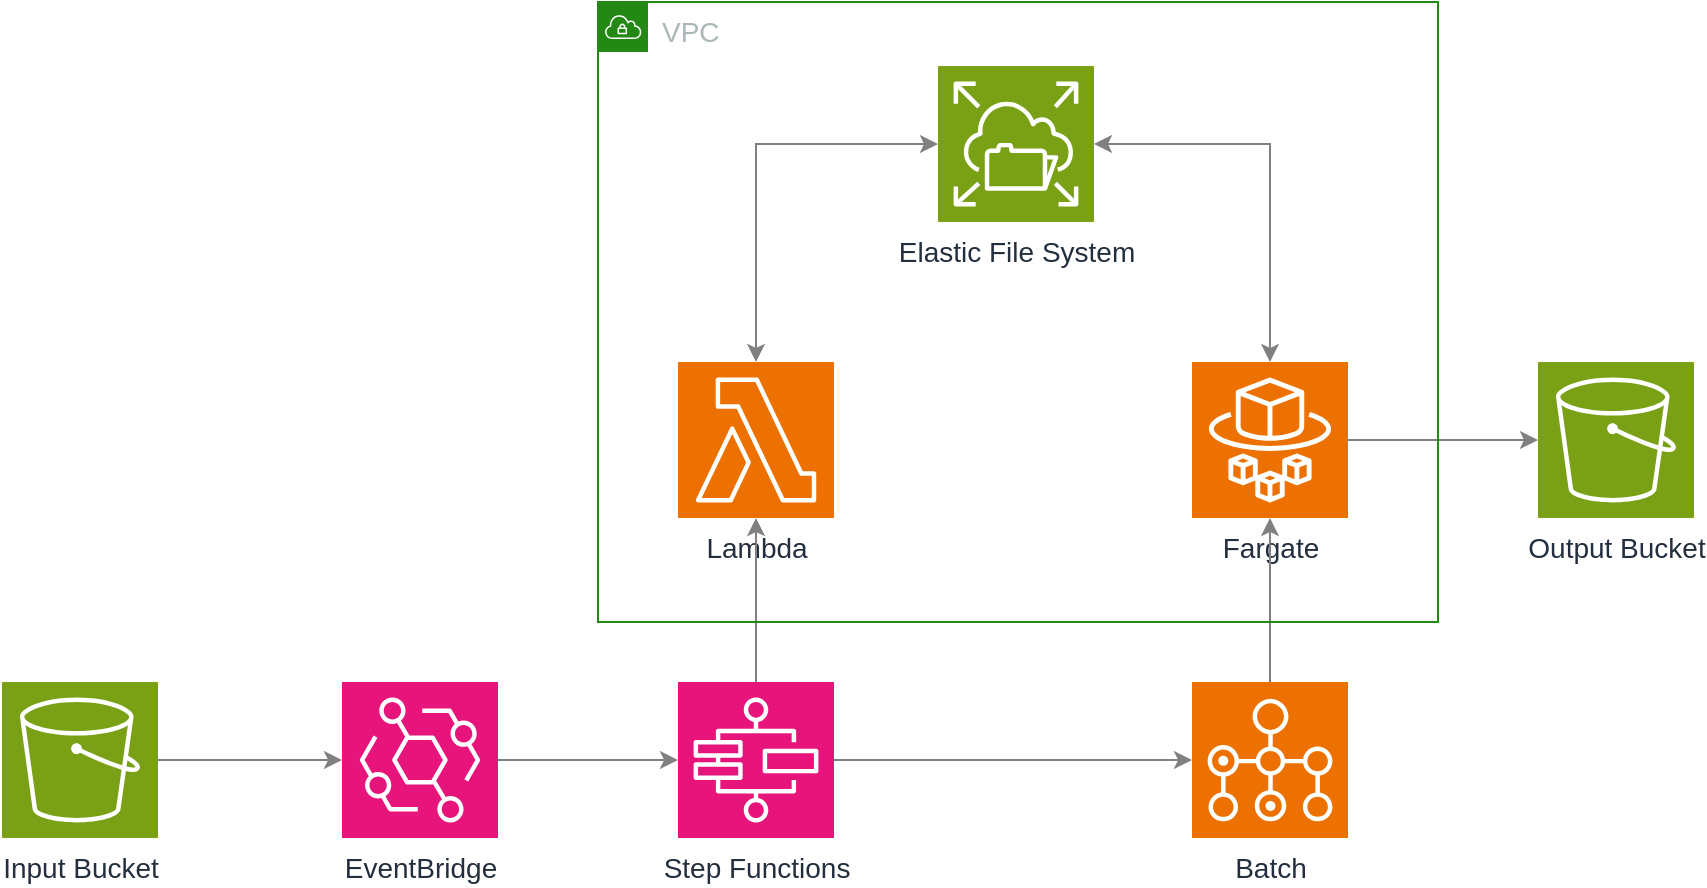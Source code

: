 <mxfile version="22.0.3" type="device">
  <diagram name="Page-1" id="9wQhX_AQ9QXoRxuGXTFi">
    <mxGraphModel dx="1230" dy="898" grid="0" gridSize="10" guides="1" tooltips="1" connect="1" arrows="1" fold="1" page="0" pageScale="1" pageWidth="827" pageHeight="1169" math="0" shadow="0">
      <root>
        <mxCell id="0" />
        <mxCell id="1" parent="0" />
        <mxCell id="mCC5KEcCtXMly5KS726S-6" value="Input Bucket" style="sketch=0;points=[[0,0,0],[0.25,0,0],[0.5,0,0],[0.75,0,0],[1,0,0],[0,1,0],[0.25,1,0],[0.5,1,0],[0.75,1,0],[1,1,0],[0,0.25,0],[0,0.5,0],[0,0.75,0],[1,0.25,0],[1,0.5,0],[1,0.75,0]];outlineConnect=0;fontColor=#232F3E;fillColor=#7AA116;strokeColor=#ffffff;dashed=0;verticalLabelPosition=bottom;verticalAlign=top;align=center;html=1;fontSize=14;fontStyle=0;aspect=fixed;shape=mxgraph.aws4.resourceIcon;resIcon=mxgraph.aws4.s3;" vertex="1" parent="1">
          <mxGeometry x="212" y="580" width="78" height="78" as="geometry" />
        </mxCell>
        <mxCell id="mCC5KEcCtXMly5KS726S-7" value="EventBridge" style="sketch=0;points=[[0,0,0],[0.25,0,0],[0.5,0,0],[0.75,0,0],[1,0,0],[0,1,0],[0.25,1,0],[0.5,1,0],[0.75,1,0],[1,1,0],[0,0.25,0],[0,0.5,0],[0,0.75,0],[1,0.25,0],[1,0.5,0],[1,0.75,0]];outlineConnect=0;fontColor=#232F3E;fillColor=#E7157B;strokeColor=#ffffff;dashed=0;verticalLabelPosition=bottom;verticalAlign=top;align=center;html=1;fontSize=14;fontStyle=0;aspect=fixed;shape=mxgraph.aws4.resourceIcon;resIcon=mxgraph.aws4.eventbridge;" vertex="1" parent="1">
          <mxGeometry x="382" y="580" width="78" height="78" as="geometry" />
        </mxCell>
        <mxCell id="mCC5KEcCtXMly5KS726S-8" value="Step Functions" style="sketch=0;points=[[0,0,0],[0.25,0,0],[0.5,0,0],[0.75,0,0],[1,0,0],[0,1,0],[0.25,1,0],[0.5,1,0],[0.75,1,0],[1,1,0],[0,0.25,0],[0,0.5,0],[0,0.75,0],[1,0.25,0],[1,0.5,0],[1,0.75,0]];outlineConnect=0;fontColor=#232F3E;fillColor=#E7157B;strokeColor=#ffffff;dashed=0;verticalLabelPosition=bottom;verticalAlign=top;align=center;html=1;fontSize=14;fontStyle=0;aspect=fixed;shape=mxgraph.aws4.resourceIcon;resIcon=mxgraph.aws4.step_functions;" vertex="1" parent="1">
          <mxGeometry x="550" y="580" width="78" height="78" as="geometry" />
        </mxCell>
        <mxCell id="mCC5KEcCtXMly5KS726S-4" value="Batch" style="sketch=0;points=[[0,0,0],[0.25,0,0],[0.5,0,0],[0.75,0,0],[1,0,0],[0,1,0],[0.25,1,0],[0.5,1,0],[0.75,1,0],[1,1,0],[0,0.25,0],[0,0.5,0],[0,0.75,0],[1,0.25,0],[1,0.5,0],[1,0.75,0]];outlineConnect=0;fontColor=#232F3E;fillColor=#ED7100;strokeColor=#ffffff;dashed=0;verticalLabelPosition=bottom;verticalAlign=top;align=center;html=1;fontSize=14;fontStyle=0;aspect=fixed;shape=mxgraph.aws4.resourceIcon;resIcon=mxgraph.aws4.batch;" vertex="1" parent="1">
          <mxGeometry x="807" y="580" width="78" height="78" as="geometry" />
        </mxCell>
        <mxCell id="mCC5KEcCtXMly5KS726S-3" value="Lambda" style="sketch=0;points=[[0,0,0],[0.25,0,0],[0.5,0,0],[0.75,0,0],[1,0,0],[0,1,0],[0.25,1,0],[0.5,1,0],[0.75,1,0],[1,1,0],[0,0.25,0],[0,0.5,0],[0,0.75,0],[1,0.25,0],[1,0.5,0],[1,0.75,0]];outlineConnect=0;fontColor=#232F3E;fillColor=#ED7100;strokeColor=#ffffff;dashed=0;verticalLabelPosition=bottom;verticalAlign=top;align=center;html=1;fontSize=14;fontStyle=0;aspect=fixed;shape=mxgraph.aws4.resourceIcon;resIcon=mxgraph.aws4.lambda;" vertex="1" parent="1">
          <mxGeometry x="550" y="420" width="78" height="78" as="geometry" />
        </mxCell>
        <mxCell id="mCC5KEcCtXMly5KS726S-5" value="Fargate" style="sketch=0;points=[[0,0,0],[0.25,0,0],[0.5,0,0],[0.75,0,0],[1,0,0],[0,1,0],[0.25,1,0],[0.5,1,0],[0.75,1,0],[1,1,0],[0,0.25,0],[0,0.5,0],[0,0.75,0],[1,0.25,0],[1,0.5,0],[1,0.75,0]];outlineConnect=0;fontColor=#232F3E;fillColor=#ED7100;strokeColor=#ffffff;dashed=0;verticalLabelPosition=bottom;verticalAlign=top;align=center;html=1;fontSize=14;fontStyle=0;aspect=fixed;shape=mxgraph.aws4.resourceIcon;resIcon=mxgraph.aws4.fargate;" vertex="1" parent="1">
          <mxGeometry x="807" y="420" width="78" height="78" as="geometry" />
        </mxCell>
        <mxCell id="mCC5KEcCtXMly5KS726S-9" value="Elastic File System" style="sketch=0;points=[[0,0,0],[0.25,0,0],[0.5,0,0],[0.75,0,0],[1,0,0],[0,1,0],[0.25,1,0],[0.5,1,0],[0.75,1,0],[1,1,0],[0,0.25,0],[0,0.5,0],[0,0.75,0],[1,0.25,0],[1,0.5,0],[1,0.75,0]];outlineConnect=0;fontColor=#232F3E;fillColor=#7AA116;strokeColor=#ffffff;dashed=0;verticalLabelPosition=bottom;verticalAlign=top;align=center;html=1;fontSize=14;fontStyle=0;aspect=fixed;shape=mxgraph.aws4.resourceIcon;resIcon=mxgraph.aws4.elastic_file_system;" vertex="1" parent="1">
          <mxGeometry x="680" y="272" width="78" height="78" as="geometry" />
        </mxCell>
        <mxCell id="mCC5KEcCtXMly5KS726S-11" value="Output Bucket" style="sketch=0;points=[[0,0,0],[0.25,0,0],[0.5,0,0],[0.75,0,0],[1,0,0],[0,1,0],[0.25,1,0],[0.5,1,0],[0.75,1,0],[1,1,0],[0,0.25,0],[0,0.5,0],[0,0.75,0],[1,0.25,0],[1,0.5,0],[1,0.75,0]];outlineConnect=0;fontColor=#232F3E;fillColor=#7AA116;strokeColor=#ffffff;dashed=0;verticalLabelPosition=bottom;verticalAlign=top;align=center;html=1;fontSize=14;fontStyle=0;aspect=fixed;shape=mxgraph.aws4.resourceIcon;resIcon=mxgraph.aws4.s3;" vertex="1" parent="1">
          <mxGeometry x="980" y="420" width="78" height="78" as="geometry" />
        </mxCell>
        <mxCell id="mCC5KEcCtXMly5KS726S-13" style="edgeStyle=orthogonalEdgeStyle;rounded=0;orthogonalLoop=1;jettySize=auto;html=1;entryX=0;entryY=0.5;entryDx=0;entryDy=0;entryPerimeter=0;fontSize=14;strokeColor=#808080;" edge="1" parent="1" source="mCC5KEcCtXMly5KS726S-6" target="mCC5KEcCtXMly5KS726S-7">
          <mxGeometry relative="1" as="geometry" />
        </mxCell>
        <mxCell id="mCC5KEcCtXMly5KS726S-14" style="edgeStyle=orthogonalEdgeStyle;rounded=0;orthogonalLoop=1;jettySize=auto;html=1;entryX=0;entryY=0.5;entryDx=0;entryDy=0;entryPerimeter=0;fontSize=14;strokeColor=#808080;" edge="1" parent="1" source="mCC5KEcCtXMly5KS726S-7" target="mCC5KEcCtXMly5KS726S-8">
          <mxGeometry relative="1" as="geometry" />
        </mxCell>
        <mxCell id="mCC5KEcCtXMly5KS726S-16" style="edgeStyle=orthogonalEdgeStyle;rounded=0;orthogonalLoop=1;jettySize=auto;html=1;entryX=0;entryY=0.5;entryDx=0;entryDy=0;entryPerimeter=0;startArrow=classic;startFill=1;fontSize=14;strokeColor=#808080;exitX=0.5;exitY=0;exitDx=0;exitDy=0;exitPerimeter=0;" edge="1" parent="1" source="mCC5KEcCtXMly5KS726S-3" target="mCC5KEcCtXMly5KS726S-9">
          <mxGeometry relative="1" as="geometry">
            <Array as="points">
              <mxPoint x="589" y="311" />
            </Array>
          </mxGeometry>
        </mxCell>
        <mxCell id="mCC5KEcCtXMly5KS726S-17" style="edgeStyle=orthogonalEdgeStyle;rounded=0;orthogonalLoop=1;jettySize=auto;html=1;entryX=1;entryY=0.5;entryDx=0;entryDy=0;entryPerimeter=0;startArrow=classic;startFill=1;fontSize=14;strokeColor=#808080;" edge="1" parent="1" source="mCC5KEcCtXMly5KS726S-5" target="mCC5KEcCtXMly5KS726S-9">
          <mxGeometry relative="1" as="geometry">
            <Array as="points">
              <mxPoint x="846" y="311" />
            </Array>
          </mxGeometry>
        </mxCell>
        <mxCell id="mCC5KEcCtXMly5KS726S-21" style="edgeStyle=orthogonalEdgeStyle;rounded=0;orthogonalLoop=1;jettySize=auto;html=1;exitX=1;exitY=0.5;exitDx=0;exitDy=0;exitPerimeter=0;entryX=0;entryY=0.5;entryDx=0;entryDy=0;entryPerimeter=0;fontSize=14;strokeColor=#808080;" edge="1" parent="1" source="mCC5KEcCtXMly5KS726S-5" target="mCC5KEcCtXMly5KS726S-11">
          <mxGeometry relative="1" as="geometry" />
        </mxCell>
        <mxCell id="mCC5KEcCtXMly5KS726S-27" style="edgeStyle=orthogonalEdgeStyle;rounded=0;orthogonalLoop=1;jettySize=auto;html=1;exitX=0.5;exitY=0;exitDx=0;exitDy=0;exitPerimeter=0;entryX=0.5;entryY=1;entryDx=0;entryDy=0;entryPerimeter=0;fontSize=14;strokeColor=#808080;startArrow=none;startFill=0;" edge="1" parent="1" source="mCC5KEcCtXMly5KS726S-8" target="mCC5KEcCtXMly5KS726S-3">
          <mxGeometry relative="1" as="geometry" />
        </mxCell>
        <mxCell id="mCC5KEcCtXMly5KS726S-28" style="edgeStyle=orthogonalEdgeStyle;rounded=0;orthogonalLoop=1;jettySize=auto;html=1;exitX=1;exitY=0.5;exitDx=0;exitDy=0;exitPerimeter=0;entryX=0;entryY=0.5;entryDx=0;entryDy=0;entryPerimeter=0;fontSize=14;strokeColor=#808080;startArrow=none;startFill=0;" edge="1" parent="1" source="mCC5KEcCtXMly5KS726S-8" target="mCC5KEcCtXMly5KS726S-4">
          <mxGeometry relative="1" as="geometry" />
        </mxCell>
        <mxCell id="mCC5KEcCtXMly5KS726S-29" style="edgeStyle=orthogonalEdgeStyle;rounded=0;orthogonalLoop=1;jettySize=auto;html=1;exitX=0.5;exitY=0;exitDx=0;exitDy=0;exitPerimeter=0;entryX=0.5;entryY=1;entryDx=0;entryDy=0;entryPerimeter=0;fontSize=14;strokeColor=#808080;startArrow=none;startFill=0;" edge="1" parent="1" source="mCC5KEcCtXMly5KS726S-4" target="mCC5KEcCtXMly5KS726S-5">
          <mxGeometry relative="1" as="geometry" />
        </mxCell>
        <mxCell id="mCC5KEcCtXMly5KS726S-30" value="VPC" style="points=[[0,0],[0.25,0],[0.5,0],[0.75,0],[1,0],[1,0.25],[1,0.5],[1,0.75],[1,1],[0.75,1],[0.5,1],[0.25,1],[0,1],[0,0.75],[0,0.5],[0,0.25]];outlineConnect=0;gradientColor=none;html=1;whiteSpace=wrap;fontSize=14;fontStyle=0;container=1;pointerEvents=0;collapsible=0;recursiveResize=0;shape=mxgraph.aws4.group;grIcon=mxgraph.aws4.group_vpc;strokeColor=#248814;fillColor=none;verticalAlign=top;align=left;spacingLeft=30;fontColor=#AAB7B8;dashed=0;" vertex="1" parent="1">
          <mxGeometry x="510" y="240" width="420" height="310" as="geometry" />
        </mxCell>
      </root>
    </mxGraphModel>
  </diagram>
</mxfile>
